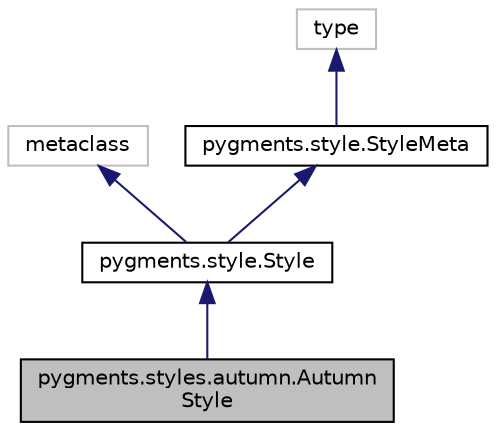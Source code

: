 digraph "pygments.styles.autumn.AutumnStyle"
{
 // LATEX_PDF_SIZE
  edge [fontname="Helvetica",fontsize="10",labelfontname="Helvetica",labelfontsize="10"];
  node [fontname="Helvetica",fontsize="10",shape=record];
  Node1 [label="pygments.styles.autumn.Autumn\lStyle",height=0.2,width=0.4,color="black", fillcolor="grey75", style="filled", fontcolor="black",tooltip=" "];
  Node2 -> Node1 [dir="back",color="midnightblue",fontsize="10",style="solid",fontname="Helvetica"];
  Node2 [label="pygments.style.Style",height=0.2,width=0.4,color="black", fillcolor="white", style="filled",URL="$classpygments_1_1style_1_1Style.html",tooltip=" "];
  Node3 -> Node2 [dir="back",color="midnightblue",fontsize="10",style="solid",fontname="Helvetica"];
  Node3 [label="metaclass",height=0.2,width=0.4,color="grey75", fillcolor="white", style="filled",tooltip=" "];
  Node4 -> Node2 [dir="back",color="midnightblue",fontsize="10",style="solid",fontname="Helvetica"];
  Node4 [label="pygments.style.StyleMeta",height=0.2,width=0.4,color="black", fillcolor="white", style="filled",URL="$classpygments_1_1style_1_1StyleMeta.html",tooltip=" "];
  Node5 -> Node4 [dir="back",color="midnightblue",fontsize="10",style="solid",fontname="Helvetica"];
  Node5 [label="type",height=0.2,width=0.4,color="grey75", fillcolor="white", style="filled",tooltip=" "];
}
